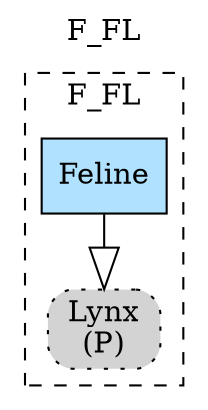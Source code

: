 digraph {graph[label=F_FL,labelloc=tl,labelfontsize=12];
subgraph cluster_F_FL{style=dashed;label=F_FL;
"Feline"[shape=record,fillcolor=lightskyblue1,style = filled,label="Feline"];
"PLynx"[shape=box,fillcolor=lightgray,style ="rounded,filled,dotted",label=<Lynx<br/>(P)>];

"Feline"->"PLynx"[arrowhead=onormal,arrowsize=2.0];

}

}